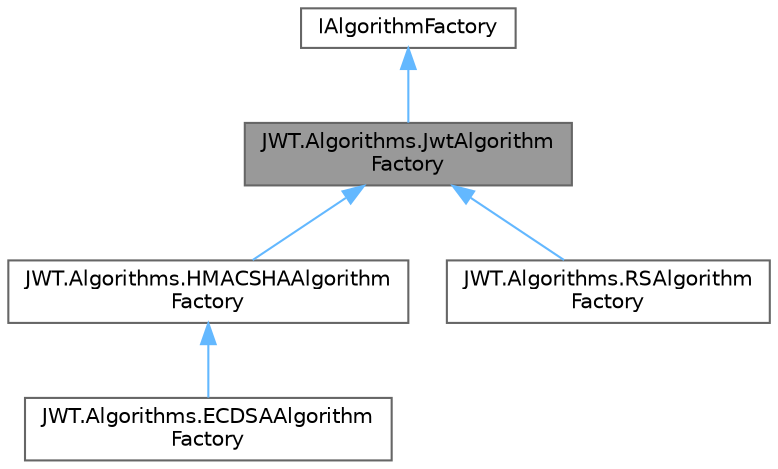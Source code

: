 digraph "JWT.Algorithms.JwtAlgorithmFactory"
{
 // LATEX_PDF_SIZE
  bgcolor="transparent";
  edge [fontname=Helvetica,fontsize=10,labelfontname=Helvetica,labelfontsize=10];
  node [fontname=Helvetica,fontsize=10,shape=box,height=0.2,width=0.4];
  Node1 [id="Node000001",label="JWT.Algorithms.JwtAlgorithm\lFactory",height=0.2,width=0.4,color="gray40", fillcolor="grey60", style="filled", fontcolor="black",tooltip=" "];
  Node2 -> Node1 [id="edge5_Node000001_Node000002",dir="back",color="steelblue1",style="solid",tooltip=" "];
  Node2 [id="Node000002",label="IAlgorithmFactory",height=0.2,width=0.4,color="gray40", fillcolor="white", style="filled",URL="$interface_j_w_t_1_1_algorithms_1_1_i_algorithm_factory.html",tooltip="Provides IJwtAlgorithms."];
  Node1 -> Node3 [id="edge6_Node000001_Node000003",dir="back",color="steelblue1",style="solid",tooltip=" "];
  Node3 [id="Node000003",label="JWT.Algorithms.HMACSHAAlgorithm\lFactory",height=0.2,width=0.4,color="gray40", fillcolor="white", style="filled",URL="$class_j_w_t_1_1_algorithms_1_1_h_m_a_c_s_h_a_algorithm_factory.html",tooltip=" "];
  Node3 -> Node4 [id="edge7_Node000003_Node000004",dir="back",color="steelblue1",style="solid",tooltip=" "];
  Node4 [id="Node000004",label="JWT.Algorithms.ECDSAAlgorithm\lFactory",height=0.2,width=0.4,color="gray40", fillcolor="white", style="filled",URL="$class_j_w_t_1_1_algorithms_1_1_e_c_d_s_a_algorithm_factory.html",tooltip=" "];
  Node1 -> Node5 [id="edge8_Node000001_Node000005",dir="back",color="steelblue1",style="solid",tooltip=" "];
  Node5 [id="Node000005",label="JWT.Algorithms.RSAlgorithm\lFactory",height=0.2,width=0.4,color="gray40", fillcolor="white", style="filled",URL="$class_j_w_t_1_1_algorithms_1_1_r_s_algorithm_factory.html",tooltip=" "];
}
